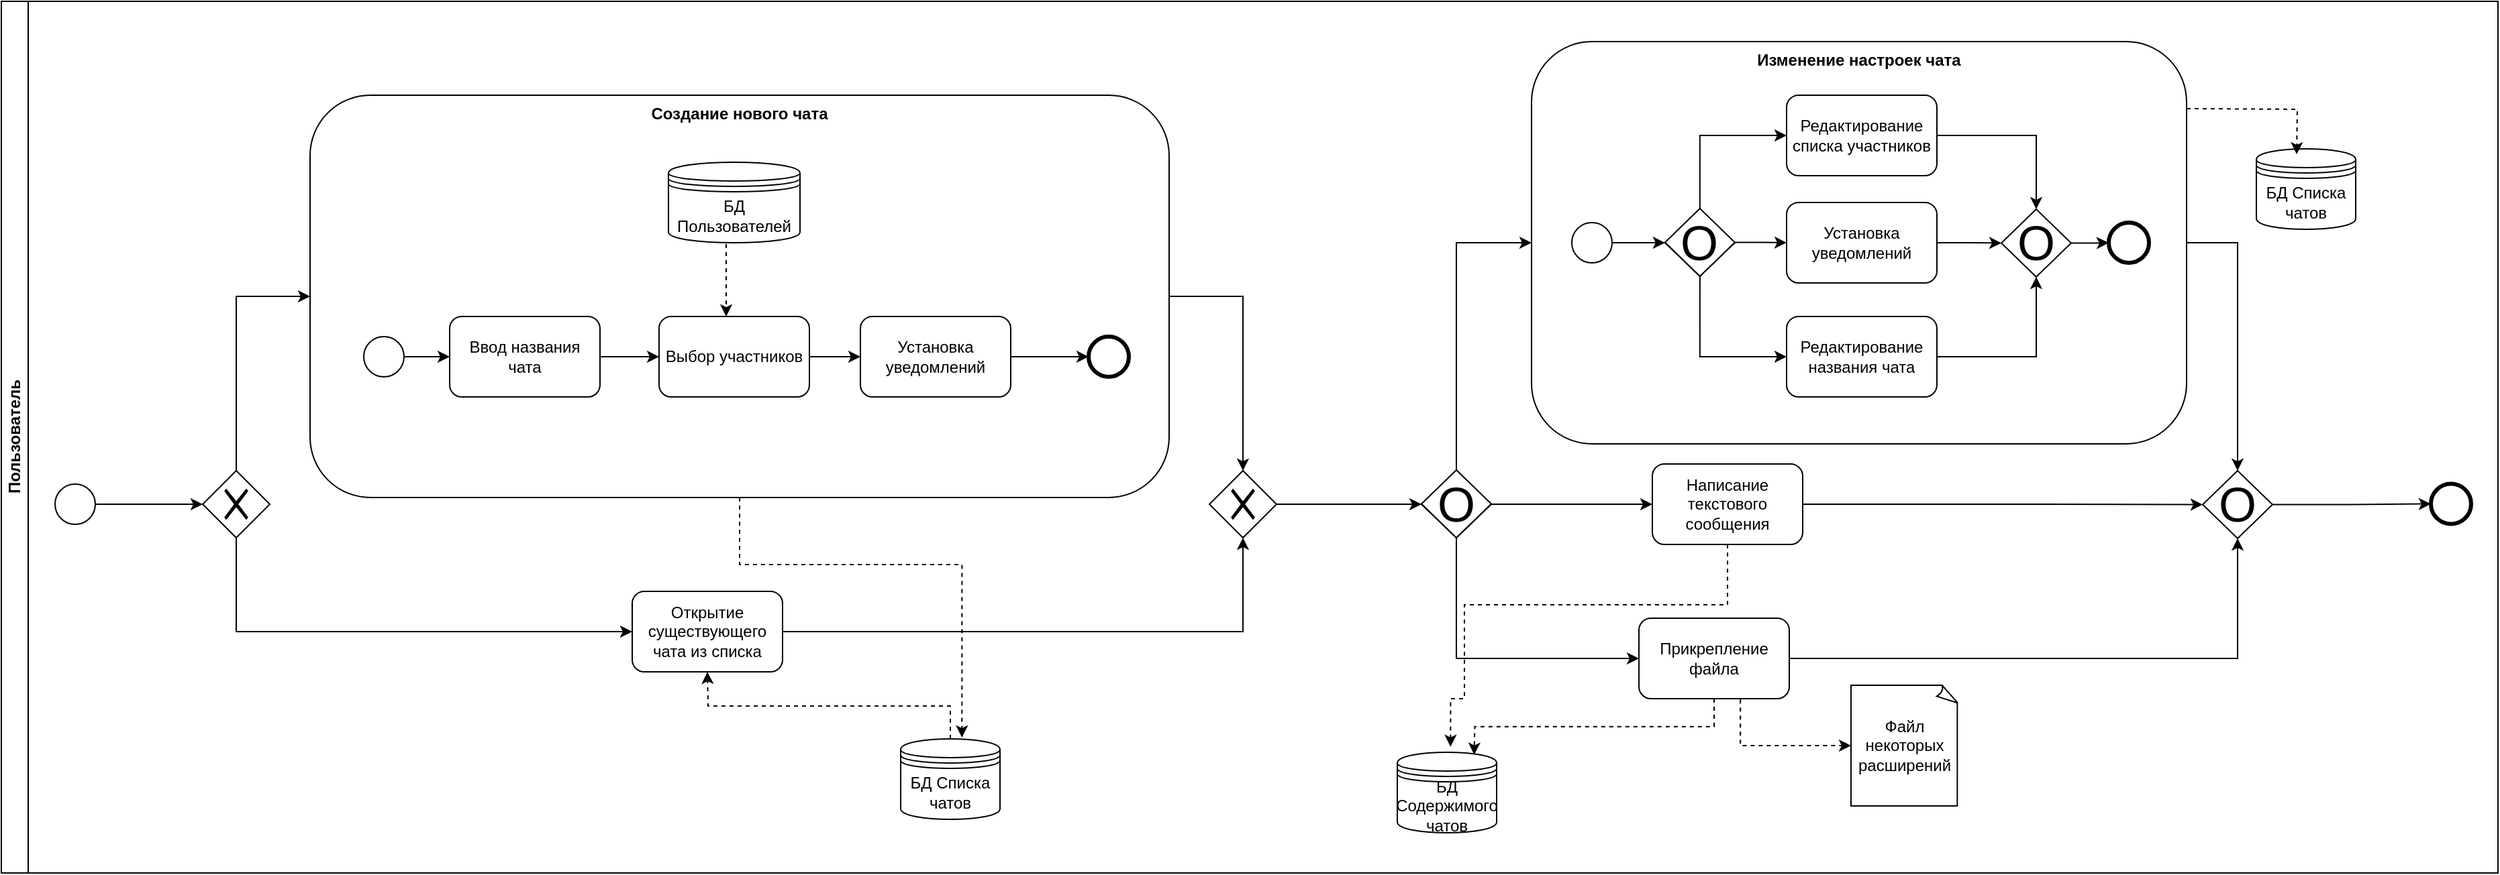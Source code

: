 <mxfile version="22.1.0" type="device">
  <diagram id="u2-zkAwAwjESX9eBEAZ-" name="Страница 1">
    <mxGraphModel dx="2181" dy="1756" grid="1" gridSize="10" guides="1" tooltips="1" connect="1" arrows="1" fold="1" page="1" pageScale="1" pageWidth="827" pageHeight="1169" math="0" shadow="0">
      <root>
        <mxCell id="0" />
        <mxCell id="1" parent="0" />
        <mxCell id="fKuUFwCrHzWAvuHk5tiY-1" value="Пользователь" style="swimlane;html=1;horizontal=0;startSize=20;" parent="1" vertex="1">
          <mxGeometry x="-340" y="-920" width="1860" height="650" as="geometry" />
        </mxCell>
        <mxCell id="fKuUFwCrHzWAvuHk5tiY-3" value="" style="shape=mxgraph.bpmn.shape;html=1;verticalLabelPosition=bottom;labelBackgroundColor=#ffffff;verticalAlign=top;align=center;perimeter=ellipsePerimeter;outlineConnect=0;outline=standard;symbol=general;" parent="fKuUFwCrHzWAvuHk5tiY-1" vertex="1">
          <mxGeometry x="40" y="360" width="30" height="30" as="geometry" />
        </mxCell>
        <mxCell id="fKuUFwCrHzWAvuHk5tiY-4" style="edgeStyle=orthogonalEdgeStyle;rounded=0;orthogonalLoop=1;jettySize=auto;html=1;exitX=1;exitY=0.5;exitDx=0;exitDy=0;entryX=0.5;entryY=1;entryDx=0;entryDy=0;" parent="fKuUFwCrHzWAvuHk5tiY-1" source="fKuUFwCrHzWAvuHk5tiY-5" target="fKuUFwCrHzWAvuHk5tiY-21" edge="1">
          <mxGeometry relative="1" as="geometry">
            <mxPoint x="1118" y="474.53" as="targetPoint" />
            <mxPoint x="1070.0" y="520.53" as="sourcePoint" />
          </mxGeometry>
        </mxCell>
        <mxCell id="fKuUFwCrHzWAvuHk5tiY-5" value="Открытие существующего чата из списка" style="shape=ext;rounded=1;html=1;whiteSpace=wrap;" parent="fKuUFwCrHzWAvuHk5tiY-1" vertex="1">
          <mxGeometry x="470" y="440" width="112" height="60" as="geometry" />
        </mxCell>
        <mxCell id="fKuUFwCrHzWAvuHk5tiY-10" value="Прикрепление файла" style="shape=ext;rounded=1;html=1;whiteSpace=wrap;" parent="fKuUFwCrHzWAvuHk5tiY-1" vertex="1">
          <mxGeometry x="1220" y="460" width="112" height="60" as="geometry" />
        </mxCell>
        <mxCell id="fKuUFwCrHzWAvuHk5tiY-11" value="Файл некоторых расширений" style="whiteSpace=wrap;html=1;shape=mxgraph.basic.document" parent="fKuUFwCrHzWAvuHk5tiY-1" vertex="1">
          <mxGeometry x="1378" y="510" width="80" height="90" as="geometry" />
        </mxCell>
        <mxCell id="fKuUFwCrHzWAvuHk5tiY-12" style="edgeStyle=orthogonalEdgeStyle;rounded=0;orthogonalLoop=1;jettySize=auto;html=1;exitX=1;exitY=0.5;exitDx=0;exitDy=0;entryX=0;entryY=0.5;entryDx=0;entryDy=0;" parent="fKuUFwCrHzWAvuHk5tiY-1" source="fKuUFwCrHzWAvuHk5tiY-21" target="fKuUFwCrHzWAvuHk5tiY-24" edge="1">
          <mxGeometry relative="1" as="geometry">
            <mxPoint x="680" y="470" as="sourcePoint" />
          </mxGeometry>
        </mxCell>
        <mxCell id="fKuUFwCrHzWAvuHk5tiY-14" style="edgeStyle=orthogonalEdgeStyle;rounded=0;orthogonalLoop=1;jettySize=auto;html=1;exitX=0.5;exitY=0;exitDx=0;exitDy=0;entryX=0;entryY=0.5;entryDx=0;entryDy=0;" parent="fKuUFwCrHzWAvuHk5tiY-1" source="fKuUFwCrHzWAvuHk5tiY-20" target="fKuUFwCrHzWAvuHk5tiY-138" edge="1">
          <mxGeometry relative="1" as="geometry">
            <mxPoint x="200" y="427.0" as="sourcePoint" />
            <mxPoint x="340" y="382" as="targetPoint" />
            <Array as="points">
              <mxPoint x="175" y="220" />
            </Array>
          </mxGeometry>
        </mxCell>
        <mxCell id="fKuUFwCrHzWAvuHk5tiY-15" style="edgeStyle=orthogonalEdgeStyle;rounded=0;orthogonalLoop=1;jettySize=auto;html=1;exitX=0.5;exitY=1;exitDx=0;exitDy=0;entryX=0;entryY=0.5;entryDx=0;entryDy=0;" parent="fKuUFwCrHzWAvuHk5tiY-1" source="fKuUFwCrHzWAvuHk5tiY-20" target="fKuUFwCrHzWAvuHk5tiY-5" edge="1">
          <mxGeometry relative="1" as="geometry">
            <mxPoint x="200" y="427.0" as="sourcePoint" />
          </mxGeometry>
        </mxCell>
        <mxCell id="fKuUFwCrHzWAvuHk5tiY-16" style="edgeStyle=orthogonalEdgeStyle;rounded=0;orthogonalLoop=1;jettySize=auto;html=1;exitX=1;exitY=0.5;exitDx=0;exitDy=0;entryX=0;entryY=0.5;entryDx=0;entryDy=0;" parent="fKuUFwCrHzWAvuHk5tiY-1" source="fKuUFwCrHzWAvuHk5tiY-3" target="fKuUFwCrHzWAvuHk5tiY-20" edge="1">
          <mxGeometry relative="1" as="geometry">
            <mxPoint x="150" y="427.0" as="targetPoint" />
            <mxPoint x="82" y="427" as="sourcePoint" />
          </mxGeometry>
        </mxCell>
        <mxCell id="fKuUFwCrHzWAvuHk5tiY-20" value="" style="shape=mxgraph.bpmn.shape;html=1;verticalLabelPosition=bottom;labelBackgroundColor=#ffffff;verticalAlign=top;align=center;perimeter=rhombusPerimeter;background=gateway;outlineConnect=0;outline=none;symbol=exclusiveGw;" parent="fKuUFwCrHzWAvuHk5tiY-1" vertex="1">
          <mxGeometry x="150" y="350" width="50" height="50" as="geometry" />
        </mxCell>
        <mxCell id="fKuUFwCrHzWAvuHk5tiY-21" value="" style="shape=mxgraph.bpmn.shape;html=1;verticalLabelPosition=bottom;labelBackgroundColor=#ffffff;verticalAlign=top;align=center;perimeter=rhombusPerimeter;background=gateway;outlineConnect=0;outline=none;symbol=exclusiveGw;" parent="fKuUFwCrHzWAvuHk5tiY-1" vertex="1">
          <mxGeometry x="900" y="350" width="50" height="50" as="geometry" />
        </mxCell>
        <mxCell id="fKuUFwCrHzWAvuHk5tiY-22" style="edgeStyle=orthogonalEdgeStyle;rounded=0;orthogonalLoop=1;jettySize=auto;html=1;exitX=1;exitY=0.5;exitDx=0;exitDy=0;entryX=0;entryY=0.5;entryDx=0;entryDy=0;" parent="fKuUFwCrHzWAvuHk5tiY-1" source="fKuUFwCrHzWAvuHk5tiY-24" target="fKuUFwCrHzWAvuHk5tiY-56" edge="1">
          <mxGeometry relative="1" as="geometry" />
        </mxCell>
        <mxCell id="fKuUFwCrHzWAvuHk5tiY-23" style="edgeStyle=orthogonalEdgeStyle;rounded=0;orthogonalLoop=1;jettySize=auto;html=1;exitX=0.5;exitY=1;exitDx=0;exitDy=0;entryX=0;entryY=0.5;entryDx=0;entryDy=0;" parent="fKuUFwCrHzWAvuHk5tiY-1" source="fKuUFwCrHzWAvuHk5tiY-24" target="fKuUFwCrHzWAvuHk5tiY-10" edge="1">
          <mxGeometry relative="1" as="geometry" />
        </mxCell>
        <mxCell id="fKuUFwCrHzWAvuHk5tiY-24" value="" style="shape=mxgraph.bpmn.shape;html=1;verticalLabelPosition=bottom;labelBackgroundColor=#ffffff;verticalAlign=top;align=center;perimeter=rhombusPerimeter;background=gateway;outlineConnect=0;outline=none;symbol=exclusiveGw;" parent="fKuUFwCrHzWAvuHk5tiY-1" vertex="1">
          <mxGeometry x="1058" y="350" width="52" height="50" as="geometry" />
        </mxCell>
        <mxCell id="fKuUFwCrHzWAvuHk5tiY-54" style="edgeStyle=orthogonalEdgeStyle;rounded=0;orthogonalLoop=1;jettySize=auto;html=1;entryX=0;entryY=0.5;entryDx=0;entryDy=0;exitX=0.5;exitY=0;exitDx=0;exitDy=0;" parent="fKuUFwCrHzWAvuHk5tiY-1" source="fKuUFwCrHzWAvuHk5tiY-28" target="fKuUFwCrHzWAvuHk5tiY-139" edge="1">
          <mxGeometry relative="1" as="geometry">
            <mxPoint x="1160" y="290" as="targetPoint" />
            <Array as="points">
              <mxPoint x="1084" y="180" />
            </Array>
          </mxGeometry>
        </mxCell>
        <mxCell id="fKuUFwCrHzWAvuHk5tiY-28" value="&lt;font style=&quot;font-size: 36px;&quot;&gt;O&lt;/font&gt;" style="rhombus;whiteSpace=wrap;html=1;" parent="fKuUFwCrHzWAvuHk5tiY-1" vertex="1">
          <mxGeometry x="1058" y="349.5" width="52" height="50.5" as="geometry" />
        </mxCell>
        <mxCell id="fKuUFwCrHzWAvuHk5tiY-56" value="Написание текстового сообщения" style="rounded=1;whiteSpace=wrap;html=1;" parent="fKuUFwCrHzWAvuHk5tiY-1" vertex="1">
          <mxGeometry x="1230" y="345" width="112" height="60" as="geometry" />
        </mxCell>
        <mxCell id="fKuUFwCrHzWAvuHk5tiY-95" value="БД Содержимого чатов" style="shape=datastore;whiteSpace=wrap;html=1;" parent="fKuUFwCrHzWAvuHk5tiY-1" vertex="1">
          <mxGeometry x="1040" y="560" width="74" height="60" as="geometry" />
        </mxCell>
        <mxCell id="fKuUFwCrHzWAvuHk5tiY-97" style="edgeStyle=orthogonalEdgeStyle;rounded=0;orthogonalLoop=1;jettySize=auto;html=1;exitX=0.5;exitY=1;exitDx=0;exitDy=0;dashed=1;entryX=0.536;entryY=-0.069;entryDx=0;entryDy=0;entryPerimeter=0;" parent="fKuUFwCrHzWAvuHk5tiY-1" source="fKuUFwCrHzWAvuHk5tiY-56" target="fKuUFwCrHzWAvuHk5tiY-95" edge="1">
          <mxGeometry relative="1" as="geometry">
            <mxPoint x="1030" y="440" as="sourcePoint" />
            <mxPoint x="1020" y="520" as="targetPoint" />
            <Array as="points">
              <mxPoint x="1286" y="450" />
              <mxPoint x="1090" y="450" />
              <mxPoint x="1090" y="520" />
              <mxPoint x="1080" y="520" />
            </Array>
          </mxGeometry>
        </mxCell>
        <mxCell id="fKuUFwCrHzWAvuHk5tiY-9" style="edgeStyle=orthogonalEdgeStyle;rounded=0;orthogonalLoop=1;jettySize=auto;html=1;exitX=0.5;exitY=1;exitDx=0;exitDy=0;entryX=0.719;entryY=0.03;entryDx=0;entryDy=0;entryPerimeter=0;dashed=1;" parent="fKuUFwCrHzWAvuHk5tiY-1" source="fKuUFwCrHzWAvuHk5tiY-10" edge="1">
          <mxGeometry relative="1" as="geometry">
            <mxPoint x="1097.206" y="561.8" as="targetPoint" />
          </mxGeometry>
        </mxCell>
        <mxCell id="fKuUFwCrHzWAvuHk5tiY-98" style="edgeStyle=orthogonalEdgeStyle;rounded=0;orthogonalLoop=1;jettySize=auto;html=1;exitX=0.675;exitY=1.01;exitDx=0;exitDy=0;entryX=0;entryY=0.5;entryDx=0;entryDy=0;entryPerimeter=0;dashed=1;exitPerimeter=0;" parent="fKuUFwCrHzWAvuHk5tiY-1" source="fKuUFwCrHzWAvuHk5tiY-10" target="fKuUFwCrHzWAvuHk5tiY-11" edge="1">
          <mxGeometry relative="1" as="geometry">
            <mxPoint x="1240" y="572.5" as="sourcePoint" />
            <mxPoint x="1354" y="607.5" as="targetPoint" />
          </mxGeometry>
        </mxCell>
        <mxCell id="fKuUFwCrHzWAvuHk5tiY-100" value="БД Списка чатов" style="shape=datastore;whiteSpace=wrap;html=1;" parent="fKuUFwCrHzWAvuHk5tiY-1" vertex="1">
          <mxGeometry x="670" y="550" width="74" height="60" as="geometry" />
        </mxCell>
        <mxCell id="fKuUFwCrHzWAvuHk5tiY-137" style="edgeStyle=orthogonalEdgeStyle;rounded=0;orthogonalLoop=1;jettySize=auto;html=1;exitX=0.5;exitY=0;exitDx=0;exitDy=0;entryX=0.5;entryY=1;entryDx=0;entryDy=0;dashed=1;" parent="fKuUFwCrHzWAvuHk5tiY-1" source="fKuUFwCrHzWAvuHk5tiY-100" edge="1">
          <mxGeometry relative="1" as="geometry">
            <mxPoint x="520" y="518" as="sourcePoint" />
            <mxPoint x="526" y="500" as="targetPoint" />
          </mxGeometry>
        </mxCell>
        <mxCell id="fKuUFwCrHzWAvuHk5tiY-188" style="edgeStyle=orthogonalEdgeStyle;rounded=0;orthogonalLoop=1;jettySize=auto;html=1;entryX=0.5;entryY=0;entryDx=0;entryDy=0;" parent="fKuUFwCrHzWAvuHk5tiY-1" source="fKuUFwCrHzWAvuHk5tiY-138" target="fKuUFwCrHzWAvuHk5tiY-21" edge="1">
          <mxGeometry relative="1" as="geometry" />
        </mxCell>
        <mxCell id="fKuUFwCrHzWAvuHk5tiY-138" value="&lt;b&gt;Создание нового чата&lt;br&gt;&lt;br&gt;&lt;br&gt;&lt;br&gt;&lt;br&gt;&lt;br&gt;&lt;br&gt;&lt;br&gt;&lt;br&gt;&lt;br&gt;&lt;br&gt;&lt;br&gt;&lt;br&gt;&lt;br&gt;&lt;br&gt;&lt;br&gt;&lt;br&gt;&lt;br&gt;&lt;br&gt;&lt;br&gt;&lt;/b&gt;" style="rounded=1;whiteSpace=wrap;html=1;align=center;" parent="fKuUFwCrHzWAvuHk5tiY-1" vertex="1">
          <mxGeometry x="230" y="70" width="640" height="300" as="geometry" />
        </mxCell>
        <mxCell id="fKuUFwCrHzWAvuHk5tiY-184" style="edgeStyle=orthogonalEdgeStyle;rounded=0;orthogonalLoop=1;jettySize=auto;html=1;exitX=1;exitY=0.5;exitDx=0;exitDy=0;" parent="fKuUFwCrHzWAvuHk5tiY-1" source="fKuUFwCrHzWAvuHk5tiY-142" target="fKuUFwCrHzWAvuHk5tiY-179" edge="1">
          <mxGeometry relative="1" as="geometry" />
        </mxCell>
        <mxCell id="fKuUFwCrHzWAvuHk5tiY-142" value="" style="shape=mxgraph.bpmn.shape;html=1;verticalLabelPosition=bottom;labelBackgroundColor=#ffffff;verticalAlign=top;align=center;perimeter=ellipsePerimeter;outlineConnect=0;outline=standard;symbol=general;" parent="fKuUFwCrHzWAvuHk5tiY-1" vertex="1">
          <mxGeometry x="270" y="250" width="30" height="30" as="geometry" />
        </mxCell>
        <mxCell id="fKuUFwCrHzWAvuHk5tiY-140" value="БД Пользователей" style="shape=datastore;whiteSpace=wrap;html=1;" parent="fKuUFwCrHzWAvuHk5tiY-1" vertex="1">
          <mxGeometry x="497" y="120" width="98" height="60" as="geometry" />
        </mxCell>
        <mxCell id="fKuUFwCrHzWAvuHk5tiY-182" style="edgeStyle=orthogonalEdgeStyle;rounded=0;orthogonalLoop=1;jettySize=auto;html=1;exitX=1;exitY=0.5;exitDx=0;exitDy=0;entryX=0;entryY=0.5;entryDx=0;entryDy=0;" parent="fKuUFwCrHzWAvuHk5tiY-1" source="fKuUFwCrHzWAvuHk5tiY-179" target="fKuUFwCrHzWAvuHk5tiY-180" edge="1">
          <mxGeometry relative="1" as="geometry" />
        </mxCell>
        <mxCell id="fKuUFwCrHzWAvuHk5tiY-179" value="Ввод названия чата" style="rounded=1;whiteSpace=wrap;html=1;" parent="fKuUFwCrHzWAvuHk5tiY-1" vertex="1">
          <mxGeometry x="334" y="235" width="112" height="60" as="geometry" />
        </mxCell>
        <mxCell id="fKuUFwCrHzWAvuHk5tiY-183" style="edgeStyle=orthogonalEdgeStyle;rounded=0;orthogonalLoop=1;jettySize=auto;html=1;exitX=1;exitY=0.5;exitDx=0;exitDy=0;entryX=0;entryY=0.5;entryDx=0;entryDy=0;" parent="fKuUFwCrHzWAvuHk5tiY-1" source="fKuUFwCrHzWAvuHk5tiY-180" target="fKuUFwCrHzWAvuHk5tiY-181" edge="1">
          <mxGeometry relative="1" as="geometry" />
        </mxCell>
        <mxCell id="fKuUFwCrHzWAvuHk5tiY-180" value="Выбор участников" style="rounded=1;whiteSpace=wrap;html=1;" parent="fKuUFwCrHzWAvuHk5tiY-1" vertex="1">
          <mxGeometry x="490" y="235" width="112" height="60" as="geometry" />
        </mxCell>
        <mxCell id="fKuUFwCrHzWAvuHk5tiY-186" style="edgeStyle=orthogonalEdgeStyle;rounded=0;orthogonalLoop=1;jettySize=auto;html=1;exitX=1;exitY=0.5;exitDx=0;exitDy=0;entryX=0;entryY=0.5;entryDx=0;entryDy=0;" parent="fKuUFwCrHzWAvuHk5tiY-1" source="fKuUFwCrHzWAvuHk5tiY-181" target="fKuUFwCrHzWAvuHk5tiY-185" edge="1">
          <mxGeometry relative="1" as="geometry" />
        </mxCell>
        <mxCell id="fKuUFwCrHzWAvuHk5tiY-181" value="Установка уведомлений" style="rounded=1;whiteSpace=wrap;html=1;" parent="fKuUFwCrHzWAvuHk5tiY-1" vertex="1">
          <mxGeometry x="640" y="235" width="112" height="60" as="geometry" />
        </mxCell>
        <mxCell id="fKuUFwCrHzWAvuHk5tiY-185" value="" style="shape=mxgraph.bpmn.shape;html=1;verticalLabelPosition=bottom;labelBackgroundColor=#ffffff;verticalAlign=top;align=center;perimeter=ellipsePerimeter;outlineConnect=0;outline=end;symbol=general;" parent="fKuUFwCrHzWAvuHk5tiY-1" vertex="1">
          <mxGeometry x="810" y="250" width="30" height="30" as="geometry" />
        </mxCell>
        <mxCell id="fKuUFwCrHzWAvuHk5tiY-189" style="edgeStyle=orthogonalEdgeStyle;rounded=0;orthogonalLoop=1;jettySize=auto;html=1;entryX=0.617;entryY=-0.017;entryDx=0;entryDy=0;dashed=1;entryPerimeter=0;" parent="fKuUFwCrHzWAvuHk5tiY-1" source="fKuUFwCrHzWAvuHk5tiY-138" target="fKuUFwCrHzWAvuHk5tiY-100" edge="1">
          <mxGeometry relative="1" as="geometry">
            <mxPoint x="915.5" y="499.44" as="sourcePoint" />
            <mxPoint x="734.5" y="449.44" as="targetPoint" />
            <Array as="points">
              <mxPoint x="550" y="420" />
              <mxPoint x="716" y="420" />
            </Array>
          </mxGeometry>
        </mxCell>
        <mxCell id="fKuUFwCrHzWAvuHk5tiY-139" value="&lt;b&gt;Изменение настроек чата&lt;br&gt;&lt;br&gt;&lt;br&gt;&lt;br&gt;&lt;br&gt;&lt;br&gt;&lt;br&gt;&lt;br&gt;&lt;br&gt;&lt;br&gt;&lt;br&gt;&lt;br&gt;&lt;br&gt;&lt;br&gt;&lt;br&gt;&lt;br&gt;&lt;br&gt;&lt;br&gt;&lt;br&gt;&lt;br&gt;&lt;/b&gt;" style="rounded=1;whiteSpace=wrap;html=1;" parent="fKuUFwCrHzWAvuHk5tiY-1" vertex="1">
          <mxGeometry x="1140" y="30" width="488" height="300" as="geometry" />
        </mxCell>
        <mxCell id="fKuUFwCrHzWAvuHk5tiY-197" style="edgeStyle=orthogonalEdgeStyle;rounded=0;orthogonalLoop=1;jettySize=auto;html=1;entryX=0;entryY=0.5;entryDx=0;entryDy=0;" parent="fKuUFwCrHzWAvuHk5tiY-1" source="fKuUFwCrHzWAvuHk5tiY-191" target="fKuUFwCrHzWAvuHk5tiY-194" edge="1">
          <mxGeometry relative="1" as="geometry" />
        </mxCell>
        <mxCell id="fKuUFwCrHzWAvuHk5tiY-191" value="" style="shape=mxgraph.bpmn.shape;html=1;verticalLabelPosition=bottom;labelBackgroundColor=#ffffff;verticalAlign=top;align=center;perimeter=ellipsePerimeter;outlineConnect=0;outline=standard;symbol=general;" parent="fKuUFwCrHzWAvuHk5tiY-1" vertex="1">
          <mxGeometry x="1170" y="165" width="30" height="30" as="geometry" />
        </mxCell>
        <mxCell id="fKuUFwCrHzWAvuHk5tiY-192" value="" style="shape=mxgraph.bpmn.shape;html=1;verticalLabelPosition=bottom;labelBackgroundColor=#ffffff;verticalAlign=top;align=center;perimeter=ellipsePerimeter;outlineConnect=0;outline=end;symbol=general;" parent="fKuUFwCrHzWAvuHk5tiY-1" vertex="1">
          <mxGeometry x="1570" y="165" width="30" height="30" as="geometry" />
        </mxCell>
        <mxCell id="fKuUFwCrHzWAvuHk5tiY-193" style="edgeStyle=orthogonalEdgeStyle;rounded=0;orthogonalLoop=1;jettySize=auto;html=1;exitX=0.5;exitY=1;exitDx=0;exitDy=0;entryX=0;entryY=0.5;entryDx=0;entryDy=0;" parent="fKuUFwCrHzWAvuHk5tiY-1" source="fKuUFwCrHzWAvuHk5tiY-194" target="fKuUFwCrHzWAvuHk5tiY-198" edge="1">
          <mxGeometry relative="1" as="geometry">
            <mxPoint x="1310" y="270" as="targetPoint" />
            <Array as="points">
              <mxPoint x="1265" y="265" />
            </Array>
          </mxGeometry>
        </mxCell>
        <mxCell id="fKuUFwCrHzWAvuHk5tiY-194" value="" style="shape=mxgraph.bpmn.shape;html=1;verticalLabelPosition=bottom;labelBackgroundColor=#ffffff;verticalAlign=top;align=center;perimeter=rhombusPerimeter;background=gateway;outlineConnect=0;outline=none;symbol=exclusiveGw;" parent="fKuUFwCrHzWAvuHk5tiY-1" vertex="1">
          <mxGeometry x="1239.44" y="155" width="52" height="50" as="geometry" />
        </mxCell>
        <mxCell id="fKuUFwCrHzWAvuHk5tiY-195" style="edgeStyle=orthogonalEdgeStyle;rounded=0;orthogonalLoop=1;jettySize=auto;html=1;exitX=0.5;exitY=0;exitDx=0;exitDy=0;" parent="fKuUFwCrHzWAvuHk5tiY-1" source="fKuUFwCrHzWAvuHk5tiY-196" target="fKuUFwCrHzWAvuHk5tiY-200" edge="1">
          <mxGeometry relative="1" as="geometry">
            <mxPoint x="1310" y="100" as="targetPoint" />
            <Array as="points">
              <mxPoint x="1265" y="100" />
            </Array>
          </mxGeometry>
        </mxCell>
        <mxCell id="fKuUFwCrHzWAvuHk5tiY-202" style="edgeStyle=orthogonalEdgeStyle;rounded=0;orthogonalLoop=1;jettySize=auto;html=1;entryX=0;entryY=0.5;entryDx=0;entryDy=0;" parent="fKuUFwCrHzWAvuHk5tiY-1" source="fKuUFwCrHzWAvuHk5tiY-196" target="fKuUFwCrHzWAvuHk5tiY-199" edge="1">
          <mxGeometry relative="1" as="geometry" />
        </mxCell>
        <mxCell id="fKuUFwCrHzWAvuHk5tiY-196" value="&lt;font style=&quot;font-size: 36px;&quot;&gt;O&lt;/font&gt;" style="rhombus;whiteSpace=wrap;html=1;" parent="fKuUFwCrHzWAvuHk5tiY-1" vertex="1">
          <mxGeometry x="1239.44" y="154.5" width="52" height="50.5" as="geometry" />
        </mxCell>
        <mxCell id="fKuUFwCrHzWAvuHk5tiY-203" style="edgeStyle=orthogonalEdgeStyle;rounded=0;orthogonalLoop=1;jettySize=auto;html=1;entryX=0.5;entryY=1;entryDx=0;entryDy=0;" parent="fKuUFwCrHzWAvuHk5tiY-1" source="fKuUFwCrHzWAvuHk5tiY-198" target="fKuUFwCrHzWAvuHk5tiY-201" edge="1">
          <mxGeometry relative="1" as="geometry" />
        </mxCell>
        <mxCell id="fKuUFwCrHzWAvuHk5tiY-198" value="Редактирование названия чата" style="rounded=1;whiteSpace=wrap;html=1;" parent="fKuUFwCrHzWAvuHk5tiY-1" vertex="1">
          <mxGeometry x="1330" y="235" width="112" height="60" as="geometry" />
        </mxCell>
        <mxCell id="fKuUFwCrHzWAvuHk5tiY-204" style="edgeStyle=orthogonalEdgeStyle;rounded=0;orthogonalLoop=1;jettySize=auto;html=1;entryX=0;entryY=0.5;entryDx=0;entryDy=0;" parent="fKuUFwCrHzWAvuHk5tiY-1" source="fKuUFwCrHzWAvuHk5tiY-199" target="fKuUFwCrHzWAvuHk5tiY-201" edge="1">
          <mxGeometry relative="1" as="geometry" />
        </mxCell>
        <mxCell id="fKuUFwCrHzWAvuHk5tiY-199" value="Установка уведомлений" style="rounded=1;whiteSpace=wrap;html=1;" parent="fKuUFwCrHzWAvuHk5tiY-1" vertex="1">
          <mxGeometry x="1330" y="150" width="112" height="60" as="geometry" />
        </mxCell>
        <mxCell id="fKuUFwCrHzWAvuHk5tiY-205" style="edgeStyle=orthogonalEdgeStyle;rounded=0;orthogonalLoop=1;jettySize=auto;html=1;entryX=0.5;entryY=0;entryDx=0;entryDy=0;" parent="fKuUFwCrHzWAvuHk5tiY-1" source="fKuUFwCrHzWAvuHk5tiY-200" target="fKuUFwCrHzWAvuHk5tiY-201" edge="1">
          <mxGeometry relative="1" as="geometry" />
        </mxCell>
        <mxCell id="fKuUFwCrHzWAvuHk5tiY-200" value="Редактирование списка участников" style="rounded=1;whiteSpace=wrap;html=1;" parent="fKuUFwCrHzWAvuHk5tiY-1" vertex="1">
          <mxGeometry x="1330" y="70" width="112" height="60" as="geometry" />
        </mxCell>
        <mxCell id="fKuUFwCrHzWAvuHk5tiY-206" style="edgeStyle=orthogonalEdgeStyle;rounded=0;orthogonalLoop=1;jettySize=auto;html=1;entryX=0;entryY=0.5;entryDx=0;entryDy=0;" parent="fKuUFwCrHzWAvuHk5tiY-1" source="fKuUFwCrHzWAvuHk5tiY-201" target="fKuUFwCrHzWAvuHk5tiY-192" edge="1">
          <mxGeometry relative="1" as="geometry" />
        </mxCell>
        <mxCell id="fKuUFwCrHzWAvuHk5tiY-201" value="&lt;font style=&quot;font-size: 36px;&quot;&gt;O&lt;/font&gt;" style="rhombus;whiteSpace=wrap;html=1;" parent="fKuUFwCrHzWAvuHk5tiY-1" vertex="1">
          <mxGeometry x="1490" y="155" width="52" height="50.5" as="geometry" />
        </mxCell>
        <mxCell id="fKuUFwCrHzWAvuHk5tiY-141" value="БД Списка чатов" style="shape=datastore;whiteSpace=wrap;html=1;" parent="fKuUFwCrHzWAvuHk5tiY-1" vertex="1">
          <mxGeometry x="1680" y="110" width="74" height="60" as="geometry" />
        </mxCell>
        <mxCell id="fKuUFwCrHzWAvuHk5tiY-209" style="edgeStyle=orthogonalEdgeStyle;rounded=0;orthogonalLoop=1;jettySize=auto;html=1;exitX=0.675;exitY=1.01;exitDx=0;exitDy=0;entryX=0;entryY=0.5;entryDx=0;entryDy=0;entryPerimeter=0;dashed=1;exitPerimeter=0;" parent="fKuUFwCrHzWAvuHk5tiY-1" edge="1">
          <mxGeometry relative="1" as="geometry">
            <mxPoint x="1628" y="80" as="sourcePoint" />
            <mxPoint x="1710" y="114" as="targetPoint" />
          </mxGeometry>
        </mxCell>
        <mxCell id="fKuUFwCrHzWAvuHk5tiY-210" style="edgeStyle=orthogonalEdgeStyle;rounded=0;orthogonalLoop=1;jettySize=auto;html=1;entryX=0;entryY=0.5;entryDx=0;entryDy=0;" parent="fKuUFwCrHzWAvuHk5tiY-1" source="fKuUFwCrHzWAvuHk5tiY-52" target="fKuUFwCrHzWAvuHk5tiY-19" edge="1">
          <mxGeometry relative="1" as="geometry" />
        </mxCell>
        <mxCell id="fKuUFwCrHzWAvuHk5tiY-52" value="&lt;font style=&quot;font-size: 36px;&quot;&gt;O&lt;/font&gt;" style="rhombus;whiteSpace=wrap;html=1;" parent="fKuUFwCrHzWAvuHk5tiY-1" vertex="1">
          <mxGeometry x="1640" y="350" width="52" height="50.5" as="geometry" />
        </mxCell>
        <mxCell id="fKuUFwCrHzWAvuHk5tiY-8" style="edgeStyle=orthogonalEdgeStyle;rounded=0;orthogonalLoop=1;jettySize=auto;html=1;exitX=1;exitY=0.5;exitDx=0;exitDy=0;entryX=0.5;entryY=1;entryDx=0;entryDy=0;" parent="fKuUFwCrHzWAvuHk5tiY-1" source="fKuUFwCrHzWAvuHk5tiY-10" target="fKuUFwCrHzWAvuHk5tiY-52" edge="1">
          <mxGeometry relative="1" as="geometry" />
        </mxCell>
        <mxCell id="fKuUFwCrHzWAvuHk5tiY-57" style="edgeStyle=orthogonalEdgeStyle;rounded=0;orthogonalLoop=1;jettySize=auto;html=1;entryX=0;entryY=0.5;entryDx=0;entryDy=0;" parent="fKuUFwCrHzWAvuHk5tiY-1" source="fKuUFwCrHzWAvuHk5tiY-56" target="fKuUFwCrHzWAvuHk5tiY-52" edge="1">
          <mxGeometry relative="1" as="geometry" />
        </mxCell>
        <mxCell id="fKuUFwCrHzWAvuHk5tiY-207" style="edgeStyle=orthogonalEdgeStyle;rounded=0;orthogonalLoop=1;jettySize=auto;html=1;" parent="fKuUFwCrHzWAvuHk5tiY-1" source="fKuUFwCrHzWAvuHk5tiY-139" target="fKuUFwCrHzWAvuHk5tiY-52" edge="1">
          <mxGeometry relative="1" as="geometry" />
        </mxCell>
        <mxCell id="fKuUFwCrHzWAvuHk5tiY-19" value="" style="shape=mxgraph.bpmn.shape;html=1;verticalLabelPosition=bottom;labelBackgroundColor=#ffffff;verticalAlign=top;align=center;perimeter=ellipsePerimeter;outlineConnect=0;outline=end;symbol=general;" parent="fKuUFwCrHzWAvuHk5tiY-1" vertex="1">
          <mxGeometry x="1810" y="359.75" width="30" height="30" as="geometry" />
        </mxCell>
        <mxCell id="-CnixxR6WrVoML27Ce5L-1" style="edgeStyle=orthogonalEdgeStyle;rounded=0;orthogonalLoop=1;jettySize=auto;html=1;dashed=1;" edge="1" parent="fKuUFwCrHzWAvuHk5tiY-1">
          <mxGeometry relative="1" as="geometry">
            <mxPoint x="540" y="181" as="sourcePoint" />
            <mxPoint x="540" y="235" as="targetPoint" />
            <Array as="points">
              <mxPoint x="540" y="235" />
            </Array>
          </mxGeometry>
        </mxCell>
      </root>
    </mxGraphModel>
  </diagram>
</mxfile>
